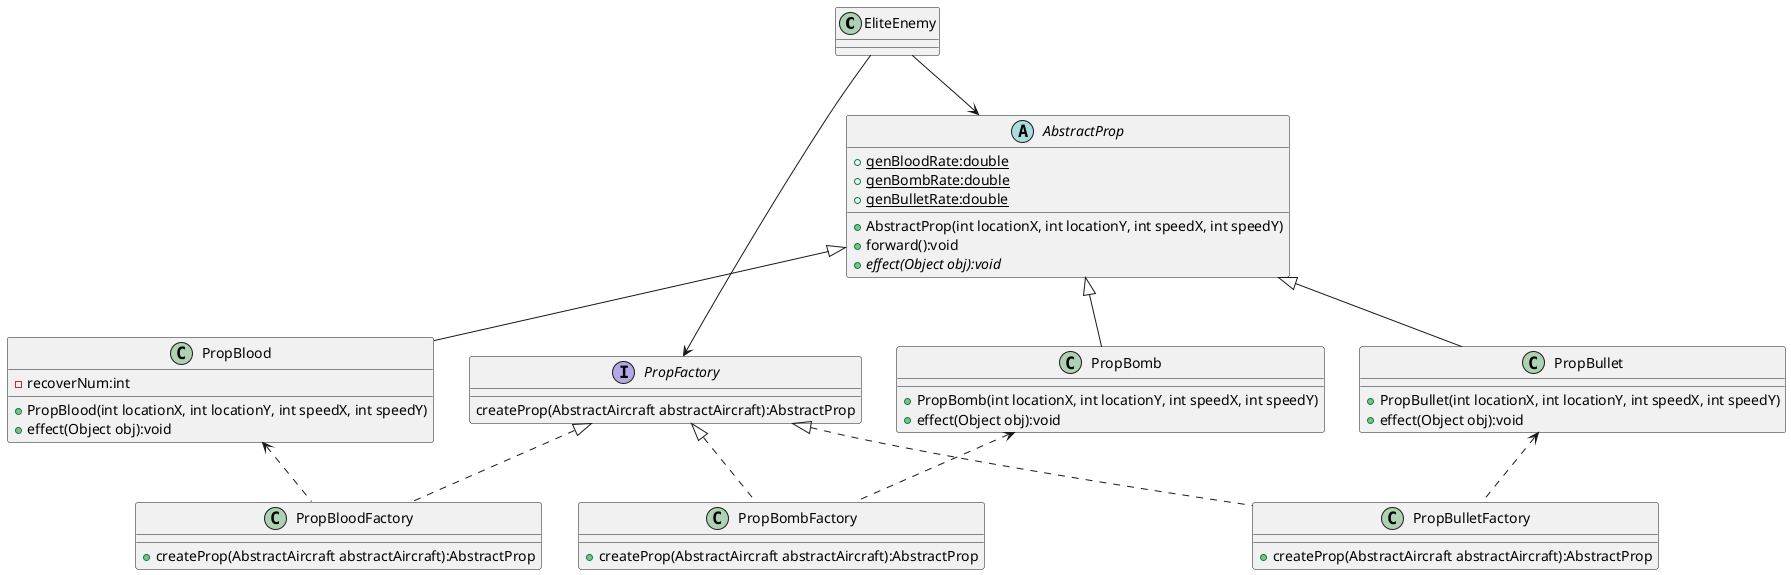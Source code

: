 @startuml
'https://plantuml.com/class-diagram

class EliteEnemy{}

EliteEnemy --> AbstractProp
EliteEnemy --> PropFactory

abstract class AbstractProp
{
    + {static}genBloodRate:double
    + {static}genBombRate:double
    + {static}genBulletRate:double
    + AbstractProp(int locationX, int locationY, int speedX, int speedY)
    + forward():void
    + {abstract} effect(Object obj):void
}

interface PropFactory
{
    createProp(AbstractAircraft abstractAircraft):AbstractProp
}

AbstractProp <|-- PropBlood
AbstractProp <|-- PropBomb
AbstractProp <|-- PropBullet

PropFactory <|.. PropBloodFactory
PropFactory <|.. PropBombFactory
PropFactory <|.. PropBulletFactory

PropBlood <.. PropBloodFactory
PropBomb <.. PropBombFactory
PropBullet <.. PropBulletFactory

class PropBlood {
    - recoverNum:int
    + PropBlood(int locationX, int locationY, int speedX, int speedY)
    + effect(Object obj):void
}

class PropBomb {
    + PropBomb(int locationX, int locationY, int speedX, int speedY)
    + effect(Object obj):void
}

class PropBullet {
    + PropBullet(int locationX, int locationY, int speedX, int speedY)
    + effect(Object obj):void
}

class PropBloodFactory {
    + createProp(AbstractAircraft abstractAircraft):AbstractProp
}

class PropBombFactory {
    + createProp(AbstractAircraft abstractAircraft):AbstractProp
}

class PropBulletFactory {
    + createProp(AbstractAircraft abstractAircraft):AbstractProp
}

@enduml